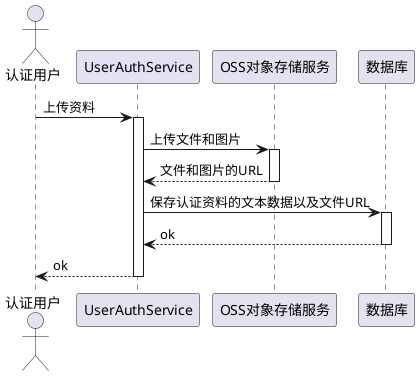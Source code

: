 @startuml

actor 认证用户 as  sysUser
participant UserAuthService
participant OSS对象存储服务 as oss
participant 数据库 as db

sysUser -> UserAuthService ++ :上传资料
UserAuthService -> oss ++: 上传文件和图片
return 文件和图片的URL
UserAuthService -> db ++: 保存认证资料的文本数据以及文件URL
return ok
return ok
@enduml